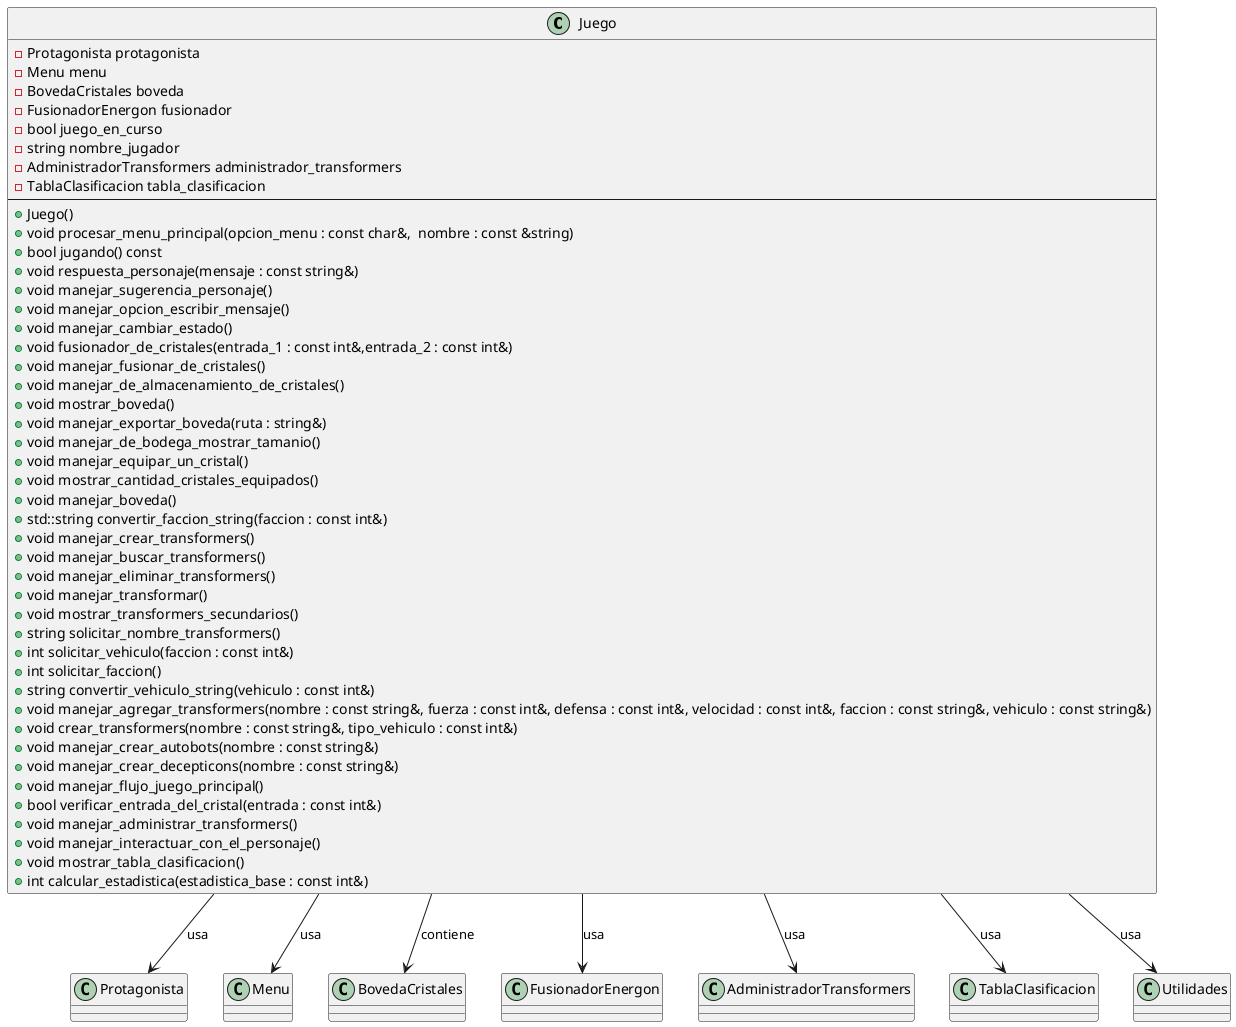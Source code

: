 @startuml
'https://plantuml.com/class-diagram

class Juego {
    - Protagonista protagonista
    - Menu menu
    - BovedaCristales boveda
    - FusionadorEnergon fusionador
    - bool juego_en_curso
    - string nombre_jugador
    - AdministradorTransformers administrador_transformers
    - TablaClasificacion tabla_clasificacion
    ---
    + Juego()
    + void procesar_menu_principal(opcion_menu : const char&,  nombre : const &string)
    + bool jugando() const
    + void respuesta_personaje(mensaje : const string&)
    + void manejar_sugerencia_personaje()
    + void manejar_opcion_escribir_mensaje()
    + void manejar_cambiar_estado()
    + void fusionador_de_cristales(entrada_1 : const int&,entrada_2 : const int&)
    + void manejar_fusionar_de_cristales()
    + void manejar_de_almacenamiento_de_cristales()
    + void mostrar_boveda()
    + void manejar_exportar_boveda(ruta : string&)
    + void manejar_de_bodega_mostrar_tamanio()
    + void manejar_equipar_un_cristal()
    + void mostrar_cantidad_cristales_equipados()
    + void manejar_boveda()
    + std::string convertir_faccion_string(faccion : const int&)
    + void manejar_crear_transformers()
    + void manejar_buscar_transformers()
    + void manejar_eliminar_transformers()
    + void manejar_transformar()
    + void mostrar_transformers_secundarios()
    + string solicitar_nombre_transformers()
    + int solicitar_vehiculo(faccion : const int&)
    + int solicitar_faccion()
    + string convertir_vehiculo_string(vehiculo : const int&)
    + void manejar_agregar_transformers(nombre : const string&, fuerza : const int&, defensa : const int&, velocidad : const int&, faccion : const string&, vehiculo : const string&)
    + void crear_transformers(nombre : const string&, tipo_vehiculo : const int&)
    + void manejar_crear_autobots(nombre : const string&)
    + void manejar_crear_decepticons(nombre : const string&)
    + void manejar_flujo_juego_principal()
    + bool verificar_entrada_del_cristal(entrada : const int&)
    + void manejar_administrar_transformers()
    + void manejar_interactuar_con_el_personaje()
    + void mostrar_tabla_clasificacion()
    + int calcular_estadistica(estadistica_base : const int&)
}

' Relaciones
Juego --> Protagonista : "usa"
Juego --> Menu : "usa"
Juego --> BovedaCristales : "contiene"
Juego --> FusionadorEnergon : "usa"
Juego --> AdministradorTransformers : "usa"
Juego --> TablaClasificacion : "usa"
Juego --> Utilidades : "usa"

@enduml